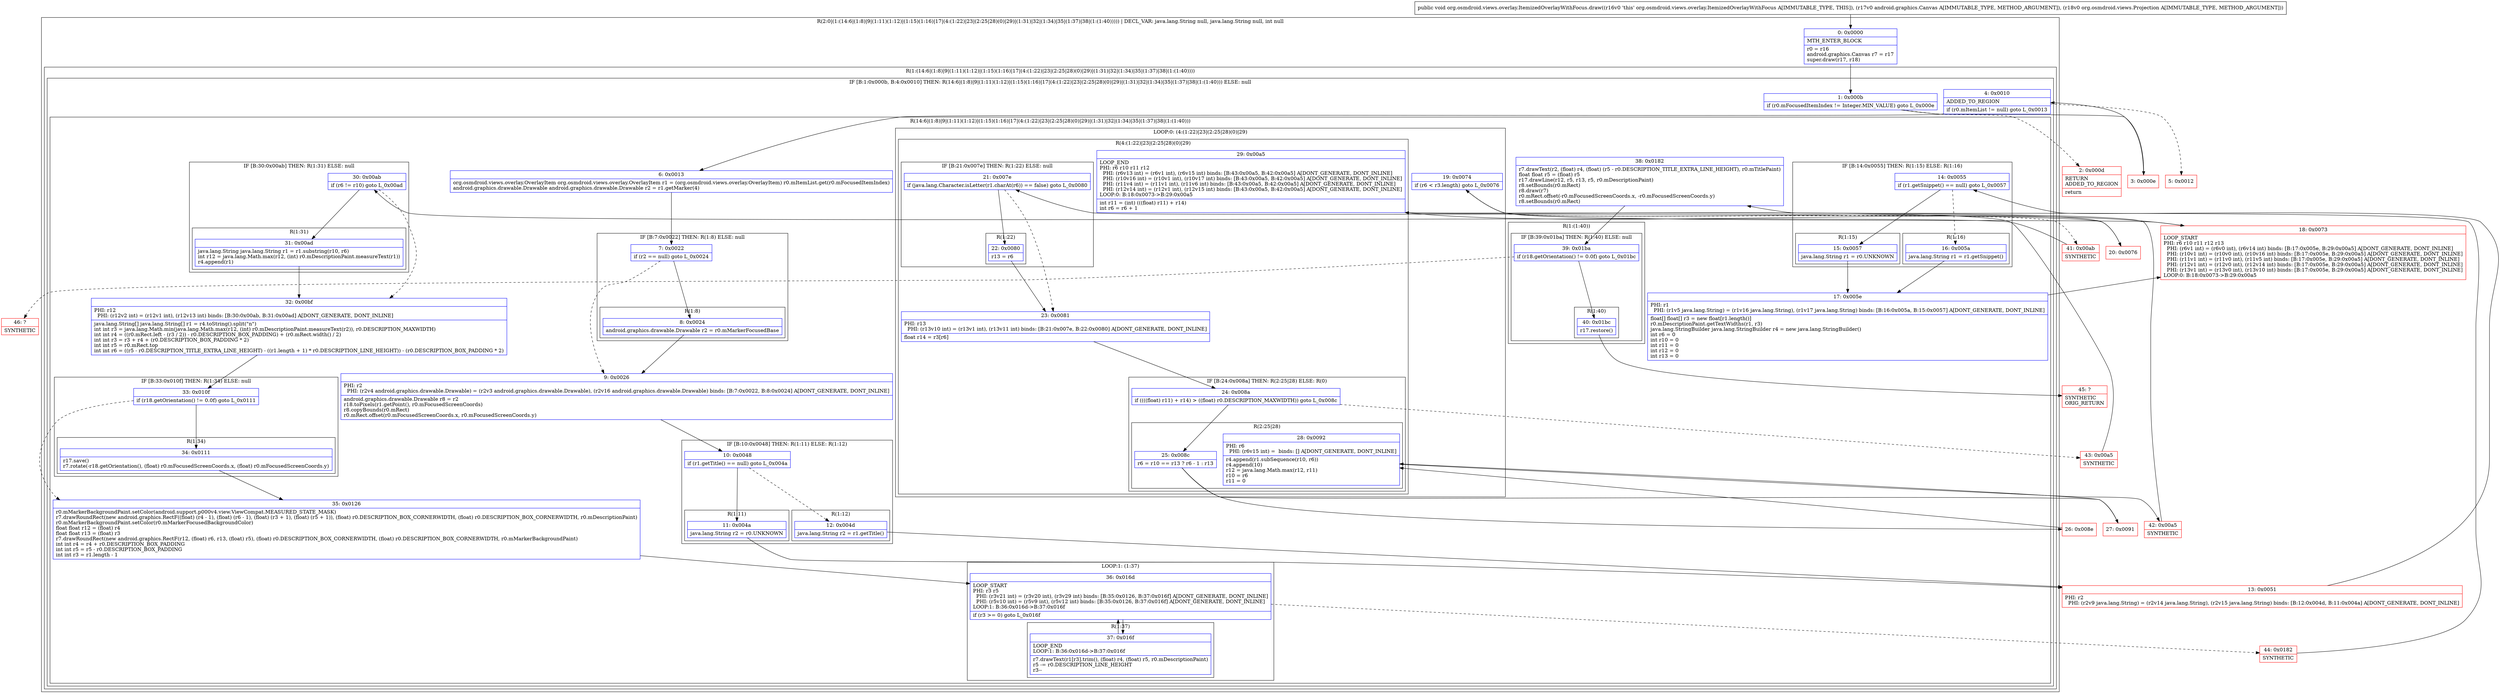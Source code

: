 digraph "CFG fororg.osmdroid.views.overlay.ItemizedOverlayWithFocus.draw(Landroid\/graphics\/Canvas;Lorg\/osmdroid\/views\/Projection;)V" {
subgraph cluster_Region_1964205390 {
label = "R(2:0|(1:(14:6|(1:8)|9|(1:11)(1:12)|(1:15)(1:16)|17|(4:(1:22)|23|(2:25|28)(0)|29)|(1:31)|32|(1:34)|35|(1:37)|38|(1:(1:40))))) | DECL_VAR: java.lang.String null, java.lang.String null, int null\l";
node [shape=record,color=blue];
Node_0 [shape=record,label="{0\:\ 0x0000|MTH_ENTER_BLOCK\l|r0 = r16\landroid.graphics.Canvas r7 = r17\lsuper.draw(r17, r18)\l}"];
subgraph cluster_Region_336180367 {
label = "R(1:(14:6|(1:8)|9|(1:11)(1:12)|(1:15)(1:16)|17|(4:(1:22)|23|(2:25|28)(0)|29)|(1:31)|32|(1:34)|35|(1:37)|38|(1:(1:40))))";
node [shape=record,color=blue];
subgraph cluster_IfRegion_1763263025 {
label = "IF [B:1:0x000b, B:4:0x0010] THEN: R(14:6|(1:8)|9|(1:11)(1:12)|(1:15)(1:16)|17|(4:(1:22)|23|(2:25|28)(0)|29)|(1:31)|32|(1:34)|35|(1:37)|38|(1:(1:40))) ELSE: null";
node [shape=record,color=blue];
Node_1 [shape=record,label="{1\:\ 0x000b|if (r0.mFocusedItemIndex != Integer.MIN_VALUE) goto L_0x000e\l}"];
Node_4 [shape=record,label="{4\:\ 0x0010|ADDED_TO_REGION\l|if (r0.mItemList != null) goto L_0x0013\l}"];
subgraph cluster_Region_2143139329 {
label = "R(14:6|(1:8)|9|(1:11)(1:12)|(1:15)(1:16)|17|(4:(1:22)|23|(2:25|28)(0)|29)|(1:31)|32|(1:34)|35|(1:37)|38|(1:(1:40)))";
node [shape=record,color=blue];
Node_6 [shape=record,label="{6\:\ 0x0013|org.osmdroid.views.overlay.OverlayItem org.osmdroid.views.overlay.OverlayItem r1 = (org.osmdroid.views.overlay.OverlayItem) r0.mItemList.get(r0.mFocusedItemIndex)\landroid.graphics.drawable.Drawable android.graphics.drawable.Drawable r2 = r1.getMarker(4)\l}"];
subgraph cluster_IfRegion_164765840 {
label = "IF [B:7:0x0022] THEN: R(1:8) ELSE: null";
node [shape=record,color=blue];
Node_7 [shape=record,label="{7\:\ 0x0022|if (r2 == null) goto L_0x0024\l}"];
subgraph cluster_Region_1734377168 {
label = "R(1:8)";
node [shape=record,color=blue];
Node_8 [shape=record,label="{8\:\ 0x0024|android.graphics.drawable.Drawable r2 = r0.mMarkerFocusedBase\l}"];
}
}
Node_9 [shape=record,label="{9\:\ 0x0026|PHI: r2 \l  PHI: (r2v4 android.graphics.drawable.Drawable) = (r2v3 android.graphics.drawable.Drawable), (r2v16 android.graphics.drawable.Drawable) binds: [B:7:0x0022, B:8:0x0024] A[DONT_GENERATE, DONT_INLINE]\l|android.graphics.drawable.Drawable r8 = r2\lr18.toPixels(r1.getPoint(), r0.mFocusedScreenCoords)\lr8.copyBounds(r0.mRect)\lr0.mRect.offset(r0.mFocusedScreenCoords.x, r0.mFocusedScreenCoords.y)\l}"];
subgraph cluster_IfRegion_1525530538 {
label = "IF [B:10:0x0048] THEN: R(1:11) ELSE: R(1:12)";
node [shape=record,color=blue];
Node_10 [shape=record,label="{10\:\ 0x0048|if (r1.getTitle() == null) goto L_0x004a\l}"];
subgraph cluster_Region_145732747 {
label = "R(1:11)";
node [shape=record,color=blue];
Node_11 [shape=record,label="{11\:\ 0x004a|java.lang.String r2 = r0.UNKNOWN\l}"];
}
subgraph cluster_Region_573148850 {
label = "R(1:12)";
node [shape=record,color=blue];
Node_12 [shape=record,label="{12\:\ 0x004d|java.lang.String r2 = r1.getTitle()\l}"];
}
}
subgraph cluster_IfRegion_817244488 {
label = "IF [B:14:0x0055] THEN: R(1:15) ELSE: R(1:16)";
node [shape=record,color=blue];
Node_14 [shape=record,label="{14\:\ 0x0055|if (r1.getSnippet() == null) goto L_0x0057\l}"];
subgraph cluster_Region_1691897200 {
label = "R(1:15)";
node [shape=record,color=blue];
Node_15 [shape=record,label="{15\:\ 0x0057|java.lang.String r1 = r0.UNKNOWN\l}"];
}
subgraph cluster_Region_1346870173 {
label = "R(1:16)";
node [shape=record,color=blue];
Node_16 [shape=record,label="{16\:\ 0x005a|java.lang.String r1 = r1.getSnippet()\l}"];
}
}
Node_17 [shape=record,label="{17\:\ 0x005e|PHI: r1 \l  PHI: (r1v5 java.lang.String) = (r1v16 java.lang.String), (r1v17 java.lang.String) binds: [B:16:0x005a, B:15:0x0057] A[DONT_GENERATE, DONT_INLINE]\l|float[] float[] r3 = new float[r1.length()]\lr0.mDescriptionPaint.getTextWidths(r1, r3)\ljava.lang.StringBuilder java.lang.StringBuilder r4 = new java.lang.StringBuilder()\lint r6 = 0\lint r10 = 0\lint r11 = 0\lint r12 = 0\lint r13 = 0\l}"];
subgraph cluster_LoopRegion_11151813 {
label = "LOOP:0: (4:(1:22)|23|(2:25|28)(0)|29)";
node [shape=record,color=blue];
Node_19 [shape=record,label="{19\:\ 0x0074|if (r6 \< r3.length) goto L_0x0076\l}"];
subgraph cluster_Region_417615840 {
label = "R(4:(1:22)|23|(2:25|28)(0)|29)";
node [shape=record,color=blue];
subgraph cluster_IfRegion_765164106 {
label = "IF [B:21:0x007e] THEN: R(1:22) ELSE: null";
node [shape=record,color=blue];
Node_21 [shape=record,label="{21\:\ 0x007e|if (java.lang.Character.isLetter(r1.charAt(r6)) == false) goto L_0x0080\l}"];
subgraph cluster_Region_417710643 {
label = "R(1:22)";
node [shape=record,color=blue];
Node_22 [shape=record,label="{22\:\ 0x0080|r13 = r6\l}"];
}
}
Node_23 [shape=record,label="{23\:\ 0x0081|PHI: r13 \l  PHI: (r13v10 int) = (r13v1 int), (r13v11 int) binds: [B:21:0x007e, B:22:0x0080] A[DONT_GENERATE, DONT_INLINE]\l|float r14 = r3[r6]\l}"];
subgraph cluster_IfRegion_547087304 {
label = "IF [B:24:0x008a] THEN: R(2:25|28) ELSE: R(0)";
node [shape=record,color=blue];
Node_24 [shape=record,label="{24\:\ 0x008a|if ((((float) r11) + r14) \> ((float) r0.DESCRIPTION_MAXWIDTH)) goto L_0x008c\l}"];
subgraph cluster_Region_1830464411 {
label = "R(2:25|28)";
node [shape=record,color=blue];
Node_25 [shape=record,label="{25\:\ 0x008c|r6 = r10 == r13 ? r6 \- 1 : r13\l}"];
Node_28 [shape=record,label="{28\:\ 0x0092|PHI: r6 \l  PHI: (r6v15 int) =  binds: [] A[DONT_GENERATE, DONT_INLINE]\l|r4.append(r1.subSequence(r10, r6))\lr4.append(10)\lr12 = java.lang.Math.max(r12, r11)\lr10 = r6\lr11 = 0\l}"];
}
subgraph cluster_Region_691948117 {
label = "R(0)";
node [shape=record,color=blue];
}
}
Node_29 [shape=record,label="{29\:\ 0x00a5|LOOP_END\lPHI: r6 r10 r11 r12 \l  PHI: (r6v13 int) = (r6v1 int), (r6v15 int) binds: [B:43:0x00a5, B:42:0x00a5] A[DONT_GENERATE, DONT_INLINE]\l  PHI: (r10v16 int) = (r10v1 int), (r10v17 int) binds: [B:43:0x00a5, B:42:0x00a5] A[DONT_GENERATE, DONT_INLINE]\l  PHI: (r11v4 int) = (r11v1 int), (r11v6 int) binds: [B:43:0x00a5, B:42:0x00a5] A[DONT_GENERATE, DONT_INLINE]\l  PHI: (r12v14 int) = (r12v1 int), (r12v15 int) binds: [B:43:0x00a5, B:42:0x00a5] A[DONT_GENERATE, DONT_INLINE]\lLOOP:0: B:18:0x0073\-\>B:29:0x00a5\l|int r11 = (int) (((float) r11) + r14)\lint r6 = r6 + 1\l}"];
}
}
subgraph cluster_IfRegion_440017952 {
label = "IF [B:30:0x00ab] THEN: R(1:31) ELSE: null";
node [shape=record,color=blue];
Node_30 [shape=record,label="{30\:\ 0x00ab|if (r6 != r10) goto L_0x00ad\l}"];
subgraph cluster_Region_1259325573 {
label = "R(1:31)";
node [shape=record,color=blue];
Node_31 [shape=record,label="{31\:\ 0x00ad|java.lang.String java.lang.String r1 = r1.substring(r10, r6)\lint r12 = java.lang.Math.max(r12, (int) r0.mDescriptionPaint.measureText(r1))\lr4.append(r1)\l}"];
}
}
Node_32 [shape=record,label="{32\:\ 0x00bf|PHI: r12 \l  PHI: (r12v2 int) = (r12v1 int), (r12v13 int) binds: [B:30:0x00ab, B:31:0x00ad] A[DONT_GENERATE, DONT_INLINE]\l|java.lang.String[] java.lang.String[] r1 = r4.toString().split(\"n\")\lint int r3 = java.lang.Math.min(java.lang.Math.max(r12, (int) r0.mDescriptionPaint.measureText(r2)), r0.DESCRIPTION_MAXWIDTH)\lint int r4 = ((r0.mRect.left \- (r3 \/ 2)) \- r0.DESCRIPTION_BOX_PADDING) + (r0.mRect.width() \/ 2)\lint int r3 = r3 + r4 + (r0.DESCRIPTION_BOX_PADDING * 2)\lint int r5 = r0.mRect.top\lint int r6 = ((r5 \- r0.DESCRIPTION_TITLE_EXTRA_LINE_HEIGHT) \- ((r1.length + 1) * r0.DESCRIPTION_LINE_HEIGHT)) \- (r0.DESCRIPTION_BOX_PADDING * 2)\l}"];
subgraph cluster_IfRegion_2100183538 {
label = "IF [B:33:0x010f] THEN: R(1:34) ELSE: null";
node [shape=record,color=blue];
Node_33 [shape=record,label="{33\:\ 0x010f|if (r18.getOrientation() != 0.0f) goto L_0x0111\l}"];
subgraph cluster_Region_147725891 {
label = "R(1:34)";
node [shape=record,color=blue];
Node_34 [shape=record,label="{34\:\ 0x0111|r17.save()\lr7.rotate(\-r18.getOrientation(), (float) r0.mFocusedScreenCoords.x, (float) r0.mFocusedScreenCoords.y)\l}"];
}
}
Node_35 [shape=record,label="{35\:\ 0x0126|r0.mMarkerBackgroundPaint.setColor(android.support.p000v4.view.ViewCompat.MEASURED_STATE_MASK)\lr7.drawRoundRect(new android.graphics.RectF((float) (r4 \- 1), (float) (r6 \- 1), (float) (r3 + 1), (float) (r5 + 1)), (float) r0.DESCRIPTION_BOX_CORNERWIDTH, (float) r0.DESCRIPTION_BOX_CORNERWIDTH, r0.mDescriptionPaint)\lr0.mMarkerBackgroundPaint.setColor(r0.mMarkerFocusedBackgroundColor)\lfloat float r12 = (float) r4\lfloat float r13 = (float) r3\lr7.drawRoundRect(new android.graphics.RectF(r12, (float) r6, r13, (float) r5), (float) r0.DESCRIPTION_BOX_CORNERWIDTH, (float) r0.DESCRIPTION_BOX_CORNERWIDTH, r0.mMarkerBackgroundPaint)\lint int r4 = r4 + r0.DESCRIPTION_BOX_PADDING\lint int r5 = r5 \- r0.DESCRIPTION_BOX_PADDING\lint int r3 = r1.length \- 1\l}"];
subgraph cluster_LoopRegion_1724600573 {
label = "LOOP:1: (1:37)";
node [shape=record,color=blue];
Node_36 [shape=record,label="{36\:\ 0x016d|LOOP_START\lPHI: r3 r5 \l  PHI: (r3v21 int) = (r3v20 int), (r3v29 int) binds: [B:35:0x0126, B:37:0x016f] A[DONT_GENERATE, DONT_INLINE]\l  PHI: (r5v10 int) = (r5v9 int), (r5v12 int) binds: [B:35:0x0126, B:37:0x016f] A[DONT_GENERATE, DONT_INLINE]\lLOOP:1: B:36:0x016d\-\>B:37:0x016f\l|if (r3 \>= 0) goto L_0x016f\l}"];
subgraph cluster_Region_884643174 {
label = "R(1:37)";
node [shape=record,color=blue];
Node_37 [shape=record,label="{37\:\ 0x016f|LOOP_END\lLOOP:1: B:36:0x016d\-\>B:37:0x016f\l|r7.drawText(r1[r3].trim(), (float) r4, (float) r5, r0.mDescriptionPaint)\lr5 \-= r0.DESCRIPTION_LINE_HEIGHT\lr3\-\-\l}"];
}
}
Node_38 [shape=record,label="{38\:\ 0x0182|r7.drawText(r2, (float) r4, (float) (r5 \- r0.DESCRIPTION_TITLE_EXTRA_LINE_HEIGHT), r0.mTitlePaint)\lfloat float r5 = (float) r5\lr17.drawLine(r12, r5, r13, r5, r0.mDescriptionPaint)\lr8.setBounds(r0.mRect)\lr8.draw(r7)\lr0.mRect.offset(\-r0.mFocusedScreenCoords.x, \-r0.mFocusedScreenCoords.y)\lr8.setBounds(r0.mRect)\l}"];
subgraph cluster_Region_609894164 {
label = "R(1:(1:40))";
node [shape=record,color=blue];
subgraph cluster_IfRegion_124909924 {
label = "IF [B:39:0x01ba] THEN: R(1:40) ELSE: null";
node [shape=record,color=blue];
Node_39 [shape=record,label="{39\:\ 0x01ba|if (r18.getOrientation() != 0.0f) goto L_0x01bc\l}"];
subgraph cluster_Region_1556510525 {
label = "R(1:40)";
node [shape=record,color=blue];
Node_40 [shape=record,label="{40\:\ 0x01bc|r17.restore()\l}"];
}
}
}
}
}
}
}
Node_2 [shape=record,color=red,label="{2\:\ 0x000d|RETURN\lADDED_TO_REGION\l|return\l}"];
Node_3 [shape=record,color=red,label="{3\:\ 0x000e}"];
Node_5 [shape=record,color=red,label="{5\:\ 0x0012}"];
Node_13 [shape=record,color=red,label="{13\:\ 0x0051|PHI: r2 \l  PHI: (r2v9 java.lang.String) = (r2v14 java.lang.String), (r2v15 java.lang.String) binds: [B:12:0x004d, B:11:0x004a] A[DONT_GENERATE, DONT_INLINE]\l}"];
Node_18 [shape=record,color=red,label="{18\:\ 0x0073|LOOP_START\lPHI: r6 r10 r11 r12 r13 \l  PHI: (r6v1 int) = (r6v0 int), (r6v14 int) binds: [B:17:0x005e, B:29:0x00a5] A[DONT_GENERATE, DONT_INLINE]\l  PHI: (r10v1 int) = (r10v0 int), (r10v16 int) binds: [B:17:0x005e, B:29:0x00a5] A[DONT_GENERATE, DONT_INLINE]\l  PHI: (r11v1 int) = (r11v0 int), (r11v5 int) binds: [B:17:0x005e, B:29:0x00a5] A[DONT_GENERATE, DONT_INLINE]\l  PHI: (r12v1 int) = (r12v0 int), (r12v14 int) binds: [B:17:0x005e, B:29:0x00a5] A[DONT_GENERATE, DONT_INLINE]\l  PHI: (r13v1 int) = (r13v0 int), (r13v10 int) binds: [B:17:0x005e, B:29:0x00a5] A[DONT_GENERATE, DONT_INLINE]\lLOOP:0: B:18:0x0073\-\>B:29:0x00a5\l}"];
Node_20 [shape=record,color=red,label="{20\:\ 0x0076}"];
Node_26 [shape=record,color=red,label="{26\:\ 0x008e}"];
Node_27 [shape=record,color=red,label="{27\:\ 0x0091}"];
Node_41 [shape=record,color=red,label="{41\:\ 0x00ab|SYNTHETIC\l}"];
Node_42 [shape=record,color=red,label="{42\:\ 0x00a5|SYNTHETIC\l}"];
Node_43 [shape=record,color=red,label="{43\:\ 0x00a5|SYNTHETIC\l}"];
Node_44 [shape=record,color=red,label="{44\:\ 0x0182|SYNTHETIC\l}"];
Node_45 [shape=record,color=red,label="{45\:\ ?|SYNTHETIC\lORIG_RETURN\l}"];
Node_46 [shape=record,color=red,label="{46\:\ ?|SYNTHETIC\l}"];
MethodNode[shape=record,label="{public void org.osmdroid.views.overlay.ItemizedOverlayWithFocus.draw((r16v0 'this' org.osmdroid.views.overlay.ItemizedOverlayWithFocus A[IMMUTABLE_TYPE, THIS]), (r17v0 android.graphics.Canvas A[IMMUTABLE_TYPE, METHOD_ARGUMENT]), (r18v0 org.osmdroid.views.Projection A[IMMUTABLE_TYPE, METHOD_ARGUMENT])) }"];
MethodNode -> Node_0;
Node_0 -> Node_1;
Node_1 -> Node_2[style=dashed];
Node_1 -> Node_3;
Node_4 -> Node_5[style=dashed];
Node_4 -> Node_6;
Node_6 -> Node_7;
Node_7 -> Node_8;
Node_7 -> Node_9[style=dashed];
Node_8 -> Node_9;
Node_9 -> Node_10;
Node_10 -> Node_11;
Node_10 -> Node_12[style=dashed];
Node_11 -> Node_13;
Node_12 -> Node_13;
Node_14 -> Node_15;
Node_14 -> Node_16[style=dashed];
Node_15 -> Node_17;
Node_16 -> Node_17;
Node_17 -> Node_18;
Node_19 -> Node_20;
Node_19 -> Node_41[style=dashed];
Node_21 -> Node_22;
Node_21 -> Node_23[style=dashed];
Node_22 -> Node_23;
Node_23 -> Node_24;
Node_24 -> Node_25;
Node_24 -> Node_43[style=dashed];
Node_25 -> Node_26;
Node_25 -> Node_27;
Node_28 -> Node_42;
Node_29 -> Node_18;
Node_30 -> Node_31;
Node_30 -> Node_32[style=dashed];
Node_31 -> Node_32;
Node_32 -> Node_33;
Node_33 -> Node_34;
Node_33 -> Node_35[style=dashed];
Node_34 -> Node_35;
Node_35 -> Node_36;
Node_36 -> Node_37;
Node_36 -> Node_44[style=dashed];
Node_37 -> Node_36;
Node_38 -> Node_39;
Node_39 -> Node_40;
Node_39 -> Node_46[style=dashed];
Node_40 -> Node_45;
Node_3 -> Node_4;
Node_13 -> Node_14;
Node_18 -> Node_19;
Node_20 -> Node_21;
Node_26 -> Node_28;
Node_27 -> Node_28;
Node_41 -> Node_30;
Node_42 -> Node_29;
Node_43 -> Node_29;
Node_44 -> Node_38;
}

